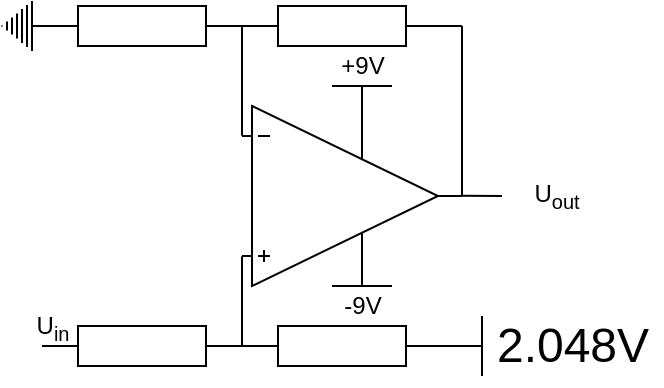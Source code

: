 <mxfile version="12.5.3" type="device"><diagram name="Page-1" id="7e0a89b8-554c-2b80-1dc8-d5c74ca68de4"><mxGraphModel dx="981" dy="539" grid="1" gridSize="10" guides="1" tooltips="1" connect="1" arrows="1" fold="1" page="1" pageScale="1" pageWidth="1100" pageHeight="850" background="#ffffff" math="0" shadow="0"><root><mxCell id="0"/><mxCell id="1" parent="0"/><mxCell id="rmAvhSLfBKqM7yxo7D9k-1" value="" style="verticalLabelPosition=bottom;shadow=0;dashed=0;align=center;html=1;verticalAlign=top;shape=mxgraph.electrical.abstract.operational_amp_1;" vertex="1" parent="1"><mxGeometry x="440" y="460" width="98" height="90" as="geometry"/></mxCell><mxCell id="rmAvhSLfBKqM7yxo7D9k-3" value="" style="pointerEvents=1;verticalLabelPosition=bottom;shadow=0;dashed=0;align=center;html=1;verticalAlign=top;shape=mxgraph.electrical.resistors.resistor_1;" vertex="1" parent="1"><mxGeometry x="440" y="410" width="100" height="20" as="geometry"/></mxCell><mxCell id="rmAvhSLfBKqM7yxo7D9k-4" value="" style="pointerEvents=1;verticalLabelPosition=bottom;shadow=0;dashed=0;align=center;html=1;verticalAlign=top;shape=mxgraph.electrical.resistors.resistor_1;direction=west;" vertex="1" parent="1"><mxGeometry x="440" y="570" width="100" height="20" as="geometry"/></mxCell><mxCell id="rmAvhSLfBKqM7yxo7D9k-5" value="" style="pointerEvents=1;verticalLabelPosition=bottom;shadow=0;dashed=0;align=center;html=1;verticalAlign=top;shape=mxgraph.electrical.resistors.resistor_1;" vertex="1" parent="1"><mxGeometry x="340" y="410" width="100" height="20" as="geometry"/></mxCell><mxCell id="rmAvhSLfBKqM7yxo7D9k-6" value="" style="pointerEvents=1;verticalLabelPosition=bottom;shadow=0;dashed=0;align=center;html=1;verticalAlign=top;shape=mxgraph.electrical.resistors.resistor_1;" vertex="1" parent="1"><mxGeometry x="340" y="570" width="100" height="20" as="geometry"/></mxCell><mxCell id="rmAvhSLfBKqM7yxo7D9k-7" value="" style="endArrow=none;html=1;exitX=0;exitY=0.165;exitDx=0;exitDy=0;exitPerimeter=0;" edge="1" parent="1" source="rmAvhSLfBKqM7yxo7D9k-1"><mxGeometry width="50" height="50" relative="1" as="geometry"><mxPoint x="405" y="460" as="sourcePoint"/><mxPoint x="440" y="420" as="targetPoint"/></mxGeometry></mxCell><mxCell id="rmAvhSLfBKqM7yxo7D9k-9" value="" style="endArrow=none;html=1;entryX=0;entryY=0.835;entryDx=0;entryDy=0;entryPerimeter=0;exitX=1;exitY=0.5;exitDx=0;exitDy=0;exitPerimeter=0;" edge="1" parent="1" source="rmAvhSLfBKqM7yxo7D9k-4" target="rmAvhSLfBKqM7yxo7D9k-1"><mxGeometry width="50" height="50" relative="1" as="geometry"><mxPoint x="440" y="560" as="sourcePoint"/><mxPoint x="390" y="580" as="targetPoint"/></mxGeometry></mxCell><mxCell id="rmAvhSLfBKqM7yxo7D9k-11" value="" style="pointerEvents=1;verticalLabelPosition=bottom;shadow=0;dashed=0;align=center;html=1;verticalAlign=top;shape=mxgraph.electrical.signal_sources.protective_earth;direction=south;" vertex="1" parent="1"><mxGeometry x="320" y="407.5" width="20" height="25" as="geometry"/></mxCell><mxCell id="rmAvhSLfBKqM7yxo7D9k-12" value="" style="verticalLabelPosition=top;verticalAlign=bottom;shape=mxgraph.electrical.signal_sources.vdd;shadow=0;dashed=0;align=center;strokeWidth=1;fontSize=24;html=1;flipV=1;direction=north;" vertex="1" parent="1"><mxGeometry x="540" y="565" width="20" height="30" as="geometry"/></mxCell><mxCell id="rmAvhSLfBKqM7yxo7D9k-13" value="&lt;span style=&quot;font-size: 24px&quot;&gt;2.048V&lt;/span&gt;" style="text;html=1;align=center;verticalAlign=middle;resizable=0;points=[];autosize=1;" vertex="1" parent="1"><mxGeometry x="560" y="570" width="90" height="20" as="geometry"/></mxCell><mxCell id="rmAvhSLfBKqM7yxo7D9k-14" value="U&lt;sub&gt;in&lt;br&gt;&lt;br&gt;&lt;/sub&gt;" style="text;html=1;align=center;verticalAlign=middle;resizable=0;points=[];autosize=1;" vertex="1" parent="1"><mxGeometry x="330" y="560" width="30" height="40" as="geometry"/></mxCell><mxCell id="rmAvhSLfBKqM7yxo7D9k-15" value="" style="endArrow=none;html=1;" edge="1" parent="1"><mxGeometry width="50" height="50" relative="1" as="geometry"><mxPoint x="550" y="505" as="sourcePoint"/><mxPoint x="550" y="420" as="targetPoint"/></mxGeometry></mxCell><mxCell id="rmAvhSLfBKqM7yxo7D9k-16" value="" style="verticalLabelPosition=top;verticalAlign=bottom;shape=mxgraph.electrical.signal_sources.vdd;shadow=0;dashed=0;align=center;strokeWidth=1;fontSize=24;html=1;flipV=1;direction=west;" vertex="1" parent="1"><mxGeometry x="485" y="530" width="30" height="20" as="geometry"/></mxCell><mxCell id="rmAvhSLfBKqM7yxo7D9k-17" value="" style="verticalLabelPosition=top;verticalAlign=bottom;shape=mxgraph.electrical.signal_sources.vdd;shadow=0;dashed=0;align=center;strokeWidth=1;fontSize=24;html=1;flipV=1;direction=east;" vertex="1" parent="1"><mxGeometry x="485" y="450" width="30" height="20" as="geometry"/></mxCell><mxCell id="rmAvhSLfBKqM7yxo7D9k-18" value="-9V" style="text;html=1;align=center;verticalAlign=middle;resizable=0;points=[];autosize=1;" vertex="1" parent="1"><mxGeometry x="485" y="550" width="30" height="20" as="geometry"/></mxCell><mxCell id="rmAvhSLfBKqM7yxo7D9k-19" value="+9V" style="text;html=1;align=center;verticalAlign=middle;resizable=0;points=[];autosize=1;" vertex="1" parent="1"><mxGeometry x="480" y="430" width="40" height="20" as="geometry"/></mxCell><mxCell id="rmAvhSLfBKqM7yxo7D9k-26" value="" style="endArrow=none;html=1;exitX=1;exitY=0.5;exitDx=0;exitDy=0;exitPerimeter=0;" edge="1" parent="1"><mxGeometry width="50" height="50" relative="1" as="geometry"><mxPoint x="538.0" y="504.97" as="sourcePoint"/><mxPoint x="538" y="505" as="targetPoint"/><Array as="points"><mxPoint x="538" y="505"/></Array></mxGeometry></mxCell><mxCell id="rmAvhSLfBKqM7yxo7D9k-27" value="" style="endArrow=none;html=1;exitX=1;exitY=0.5;exitDx=0;exitDy=0;exitPerimeter=0;" edge="1" parent="1"><mxGeometry width="50" height="50" relative="1" as="geometry"><mxPoint x="538.0" y="504.97" as="sourcePoint"/><mxPoint x="550" y="505" as="targetPoint"/></mxGeometry></mxCell><mxCell id="rmAvhSLfBKqM7yxo7D9k-28" value="" style="endArrow=none;html=1;entryX=1;entryY=0.5;entryDx=0;entryDy=0;entryPerimeter=0;" edge="1" parent="1" target="rmAvhSLfBKqM7yxo7D9k-3"><mxGeometry width="50" height="50" relative="1" as="geometry"><mxPoint x="550" y="420" as="sourcePoint"/><mxPoint x="640" y="545" as="targetPoint"/></mxGeometry></mxCell><mxCell id="rmAvhSLfBKqM7yxo7D9k-29" value="" style="endArrow=none;html=1;exitX=1;exitY=0.5;exitDx=0;exitDy=0;exitPerimeter=0;" edge="1" parent="1"><mxGeometry width="50" height="50" relative="1" as="geometry"><mxPoint x="550.0" y="504.93" as="sourcePoint"/><mxPoint x="570" y="505" as="targetPoint"/></mxGeometry></mxCell><mxCell id="rmAvhSLfBKqM7yxo7D9k-30" value="U&lt;sub&gt;out&lt;br&gt;&lt;/sub&gt;" style="text;html=1;align=center;verticalAlign=middle;resizable=0;points=[];autosize=1;" vertex="1" parent="1"><mxGeometry x="577" y="495" width="40" height="20" as="geometry"/></mxCell></root></mxGraphModel></diagram></mxfile>